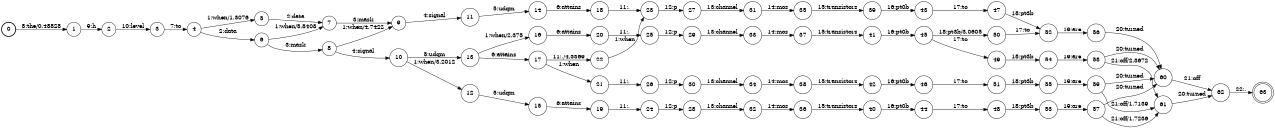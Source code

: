 digraph FST {
rankdir = LR;
size = "8.5,11";
label = "";
center = 1;
orientation = Portrait;
ranksep = "0.4";
nodesep = "0.25";
0 [label = "0", shape = circle, style = bold, fontsize = 14]
	0 -> 1 [label = "8:the/0.48828", fontsize = 14];
1 [label = "1", shape = circle, style = solid, fontsize = 14]
	1 -> 2 [label = "9:h", fontsize = 14];
2 [label = "2", shape = circle, style = solid, fontsize = 14]
	2 -> 3 [label = "10:level", fontsize = 14];
3 [label = "3", shape = circle, style = solid, fontsize = 14]
	3 -> 4 [label = "7:to", fontsize = 14];
4 [label = "4", shape = circle, style = solid, fontsize = 14]
	4 -> 5 [label = "1:when/1.3076", fontsize = 14];
	4 -> 6 [label = "2:data", fontsize = 14];
5 [label = "5", shape = circle, style = solid, fontsize = 14]
	5 -> 7 [label = "2:data", fontsize = 14];
6 [label = "6", shape = circle, style = solid, fontsize = 14]
	6 -> 7 [label = "1:when/5.8408", fontsize = 14];
	6 -> 8 [label = "3:mask", fontsize = 14];
7 [label = "7", shape = circle, style = solid, fontsize = 14]
	7 -> 9 [label = "3:mask", fontsize = 14];
8 [label = "8", shape = circle, style = solid, fontsize = 14]
	8 -> 9 [label = "1:when/4.7422", fontsize = 14];
	8 -> 10 [label = "4:signal", fontsize = 14];
9 [label = "9", shape = circle, style = solid, fontsize = 14]
	9 -> 11 [label = "4:signal", fontsize = 14];
10 [label = "10", shape = circle, style = solid, fontsize = 14]
	10 -> 12 [label = "1:when/3.2012", fontsize = 14];
	10 -> 13 [label = "5:udqm", fontsize = 14];
11 [label = "11", shape = circle, style = solid, fontsize = 14]
	11 -> 14 [label = "5:udqm", fontsize = 14];
12 [label = "12", shape = circle, style = solid, fontsize = 14]
	12 -> 15 [label = "5:udqm", fontsize = 14];
13 [label = "13", shape = circle, style = solid, fontsize = 14]
	13 -> 16 [label = "1:when/2.375", fontsize = 14];
	13 -> 17 [label = "6:attains", fontsize = 14];
14 [label = "14", shape = circle, style = solid, fontsize = 14]
	14 -> 18 [label = "6:attains", fontsize = 14];
15 [label = "15", shape = circle, style = solid, fontsize = 14]
	15 -> 19 [label = "6:attains", fontsize = 14];
16 [label = "16", shape = circle, style = solid, fontsize = 14]
	16 -> 20 [label = "6:attains", fontsize = 14];
17 [label = "17", shape = circle, style = solid, fontsize = 14]
	17 -> 21 [label = "1:when", fontsize = 14];
	17 -> 22 [label = "11:,/4.3369", fontsize = 14];
18 [label = "18", shape = circle, style = solid, fontsize = 14]
	18 -> 23 [label = "11:,", fontsize = 14];
19 [label = "19", shape = circle, style = solid, fontsize = 14]
	19 -> 24 [label = "11:,", fontsize = 14];
20 [label = "20", shape = circle, style = solid, fontsize = 14]
	20 -> 25 [label = "11:,", fontsize = 14];
21 [label = "21", shape = circle, style = solid, fontsize = 14]
	21 -> 26 [label = "11:,", fontsize = 14];
22 [label = "22", shape = circle, style = solid, fontsize = 14]
	22 -> 23 [label = "1:when", fontsize = 14];
23 [label = "23", shape = circle, style = solid, fontsize = 14]
	23 -> 27 [label = "12:p", fontsize = 14];
24 [label = "24", shape = circle, style = solid, fontsize = 14]
	24 -> 28 [label = "12:p", fontsize = 14];
25 [label = "25", shape = circle, style = solid, fontsize = 14]
	25 -> 29 [label = "12:p", fontsize = 14];
26 [label = "26", shape = circle, style = solid, fontsize = 14]
	26 -> 30 [label = "12:p", fontsize = 14];
27 [label = "27", shape = circle, style = solid, fontsize = 14]
	27 -> 31 [label = "13:channel", fontsize = 14];
28 [label = "28", shape = circle, style = solid, fontsize = 14]
	28 -> 32 [label = "13:channel", fontsize = 14];
29 [label = "29", shape = circle, style = solid, fontsize = 14]
	29 -> 33 [label = "13:channel", fontsize = 14];
30 [label = "30", shape = circle, style = solid, fontsize = 14]
	30 -> 34 [label = "13:channel", fontsize = 14];
31 [label = "31", shape = circle, style = solid, fontsize = 14]
	31 -> 35 [label = "14:mos", fontsize = 14];
32 [label = "32", shape = circle, style = solid, fontsize = 14]
	32 -> 36 [label = "14:mos", fontsize = 14];
33 [label = "33", shape = circle, style = solid, fontsize = 14]
	33 -> 37 [label = "14:mos", fontsize = 14];
34 [label = "34", shape = circle, style = solid, fontsize = 14]
	34 -> 38 [label = "14:mos", fontsize = 14];
35 [label = "35", shape = circle, style = solid, fontsize = 14]
	35 -> 39 [label = "15:transistors", fontsize = 14];
36 [label = "36", shape = circle, style = solid, fontsize = 14]
	36 -> 40 [label = "15:transistors", fontsize = 14];
37 [label = "37", shape = circle, style = solid, fontsize = 14]
	37 -> 41 [label = "15:transistors", fontsize = 14];
38 [label = "38", shape = circle, style = solid, fontsize = 14]
	38 -> 42 [label = "15:transistors", fontsize = 14];
39 [label = "39", shape = circle, style = solid, fontsize = 14]
	39 -> 43 [label = "16:pt0b", fontsize = 14];
40 [label = "40", shape = circle, style = solid, fontsize = 14]
	40 -> 44 [label = "16:pt0b", fontsize = 14];
41 [label = "41", shape = circle, style = solid, fontsize = 14]
	41 -> 45 [label = "16:pt0b", fontsize = 14];
42 [label = "42", shape = circle, style = solid, fontsize = 14]
	42 -> 46 [label = "16:pt0b", fontsize = 14];
43 [label = "43", shape = circle, style = solid, fontsize = 14]
	43 -> 47 [label = "17:to", fontsize = 14];
44 [label = "44", shape = circle, style = solid, fontsize = 14]
	44 -> 48 [label = "17:to", fontsize = 14];
45 [label = "45", shape = circle, style = solid, fontsize = 14]
	45 -> 49 [label = "17:to", fontsize = 14];
	45 -> 50 [label = "18:pt3b/3.0605", fontsize = 14];
46 [label = "46", shape = circle, style = solid, fontsize = 14]
	46 -> 51 [label = "17:to", fontsize = 14];
47 [label = "47", shape = circle, style = solid, fontsize = 14]
	47 -> 52 [label = "18:pt3b", fontsize = 14];
48 [label = "48", shape = circle, style = solid, fontsize = 14]
	48 -> 53 [label = "18:pt3b", fontsize = 14];
49 [label = "49", shape = circle, style = solid, fontsize = 14]
	49 -> 54 [label = "18:pt3b", fontsize = 14];
50 [label = "50", shape = circle, style = solid, fontsize = 14]
	50 -> 52 [label = "17:to", fontsize = 14];
51 [label = "51", shape = circle, style = solid, fontsize = 14]
	51 -> 55 [label = "18:pt3b", fontsize = 14];
52 [label = "52", shape = circle, style = solid, fontsize = 14]
	52 -> 56 [label = "19:are", fontsize = 14];
53 [label = "53", shape = circle, style = solid, fontsize = 14]
	53 -> 57 [label = "19:are", fontsize = 14];
54 [label = "54", shape = circle, style = solid, fontsize = 14]
	54 -> 58 [label = "19:are", fontsize = 14];
55 [label = "55", shape = circle, style = solid, fontsize = 14]
	55 -> 59 [label = "19:are", fontsize = 14];
56 [label = "56", shape = circle, style = solid, fontsize = 14]
	56 -> 60 [label = "20:turned", fontsize = 14];
57 [label = "57", shape = circle, style = solid, fontsize = 14]
	57 -> 60 [label = "20:turned", fontsize = 14];
	57 -> 61 [label = "21:off/1.7236", fontsize = 14];
58 [label = "58", shape = circle, style = solid, fontsize = 14]
	58 -> 60 [label = "20:turned", fontsize = 14];
	58 -> 61 [label = "21:off/2.3672", fontsize = 14];
59 [label = "59", shape = circle, style = solid, fontsize = 14]
	59 -> 60 [label = "20:turned", fontsize = 14];
	59 -> 61 [label = "21:off/1.7139", fontsize = 14];
60 [label = "60", shape = circle, style = solid, fontsize = 14]
	60 -> 62 [label = "21:off", fontsize = 14];
61 [label = "61", shape = circle, style = solid, fontsize = 14]
	61 -> 62 [label = "20:turned", fontsize = 14];
62 [label = "62", shape = circle, style = solid, fontsize = 14]
	62 -> 63 [label = "22:.", fontsize = 14];
63 [label = "63", shape = doublecircle, style = solid, fontsize = 14]
}
